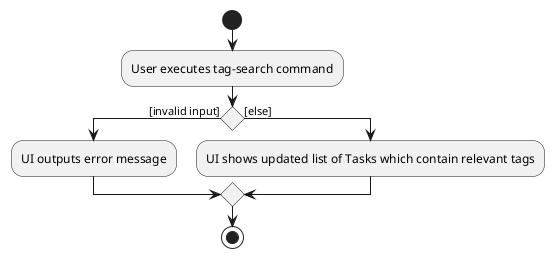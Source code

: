 @startuml
start
:User executes tag-search command;

'Since the beta syntax does not support placing the condition outside the
'diamond we place it as the true branch instead.

if () then ([invalid input])
    :UI outputs error message;
else ([else])
    :UI shows updated list of Tasks which contain relevant tags;
endif
stop
@enduml
